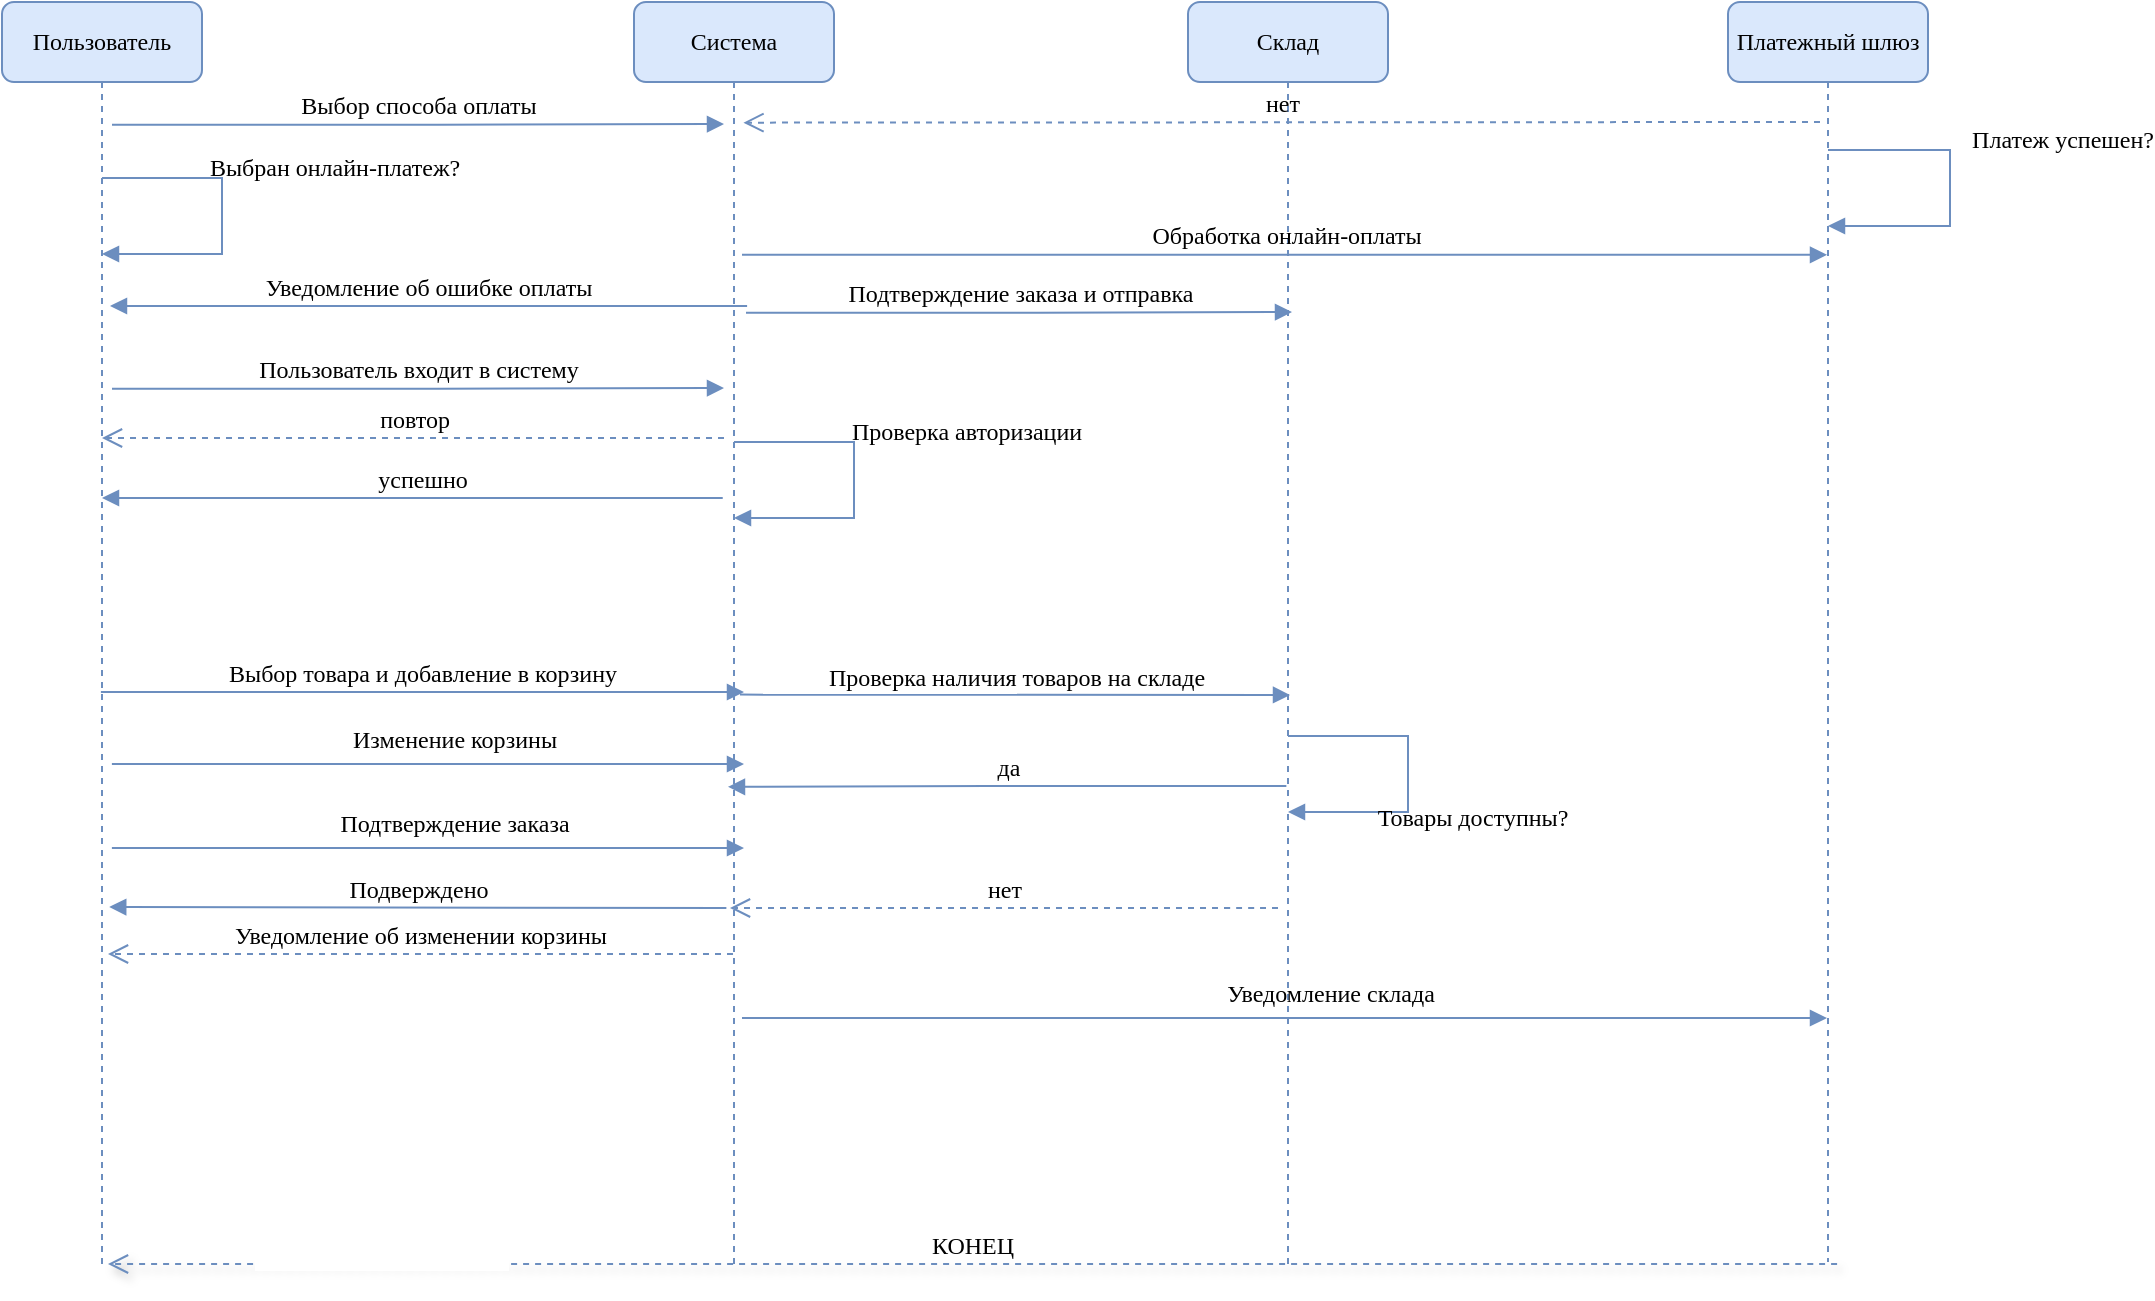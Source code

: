 <mxfile version="25.0.3">
  <diagram name="Страница — 1" id="XH2O2dO6xaTBt7mQX8lJ">
    <mxGraphModel dx="1978" dy="663" grid="0" gridSize="10" guides="1" tooltips="1" connect="1" arrows="1" fold="1" page="0" pageScale="1" pageWidth="827" pageHeight="1169" math="0" shadow="0">
      <root>
        <mxCell id="0" />
        <mxCell id="1" parent="0" />
        <mxCell id="y93zuegSAKAwOxj-r-2s-1" value="Система" style="shape=umlLifeline;perimeter=lifelinePerimeter;whiteSpace=wrap;html=1;container=1;collapsible=0;recursiveResize=0;outlineConnect=0;rounded=1;shadow=0;comic=0;labelBackgroundColor=none;strokeWidth=1;fontFamily=Verdana;fontSize=12;align=center;fillColor=#dae8fc;strokeColor=#6c8ebf;" vertex="1" parent="1">
          <mxGeometry x="295" y="80" width="100" height="631" as="geometry" />
        </mxCell>
        <mxCell id="y93zuegSAKAwOxj-r-2s-3" value="успешно" style="html=1;verticalAlign=bottom;endArrow=block;labelBackgroundColor=none;fontFamily=Verdana;fontSize=12;edgeStyle=elbowEdgeStyle;elbow=vertical;fillColor=#dae8fc;strokeColor=#6c8ebf;" edge="1" parent="y93zuegSAKAwOxj-r-2s-1" target="y93zuegSAKAwOxj-r-2s-20">
          <mxGeometry x="0.318" relative="1" as="geometry">
            <mxPoint x="-105" y="248" as="sourcePoint" />
            <mxPoint x="104" y="248" as="targetPoint" />
            <Array as="points">
              <mxPoint x="49" y="248" />
            </Array>
            <mxPoint as="offset" />
          </mxGeometry>
        </mxCell>
        <mxCell id="y93zuegSAKAwOxj-r-2s-4" value="повтор" style="html=1;verticalAlign=bottom;endArrow=open;dashed=1;endSize=8;labelBackgroundColor=none;fontFamily=Verdana;fontSize=12;edgeStyle=elbowEdgeStyle;elbow=vertical;fillColor=#dae8fc;strokeColor=#6c8ebf;" edge="1" parent="y93zuegSAKAwOxj-r-2s-1" target="y93zuegSAKAwOxj-r-2s-20">
          <mxGeometry relative="1" as="geometry">
            <mxPoint x="-85" y="218" as="targetPoint" />
            <Array as="points">
              <mxPoint x="-10" y="218" />
              <mxPoint x="20" y="218" />
            </Array>
            <mxPoint x="45" y="218" as="sourcePoint" />
          </mxGeometry>
        </mxCell>
        <mxCell id="y93zuegSAKAwOxj-r-2s-7" value="Пользователь входит в систему" style="html=1;verticalAlign=bottom;endArrow=block;entryX=0;entryY=0;labelBackgroundColor=none;fontFamily=Verdana;fontSize=12;edgeStyle=elbowEdgeStyle;elbow=horizontal;fillColor=#dae8fc;strokeColor=#6c8ebf;" edge="1" parent="y93zuegSAKAwOxj-r-2s-1">
          <mxGeometry relative="1" as="geometry">
            <mxPoint x="-261" y="193.421" as="sourcePoint" />
            <mxPoint x="45" y="193.0" as="targetPoint" />
          </mxGeometry>
        </mxCell>
        <mxCell id="y93zuegSAKAwOxj-r-2s-9" value="Подтверждение заказа" style="html=1;verticalAlign=bottom;endArrow=block;labelBackgroundColor=none;fontFamily=Verdana;fontSize=12;edgeStyle=elbowEdgeStyle;elbow=vertical;fillColor=#dae8fc;strokeColor=#6c8ebf;" edge="1" parent="y93zuegSAKAwOxj-r-2s-1">
          <mxGeometry x="0.086" y="3" relative="1" as="geometry">
            <mxPoint x="-261.053" y="423" as="sourcePoint" />
            <mxPoint x="55" y="423" as="targetPoint" />
            <Array as="points">
              <mxPoint x="-17.5" y="423" />
            </Array>
            <mxPoint as="offset" />
          </mxGeometry>
        </mxCell>
        <mxCell id="y93zuegSAKAwOxj-r-2s-10" value=" Изменение корзины" style="html=1;verticalAlign=bottom;endArrow=block;labelBackgroundColor=none;fontFamily=Verdana;fontSize=12;edgeStyle=elbowEdgeStyle;elbow=vertical;fillColor=#dae8fc;strokeColor=#6c8ebf;" edge="1" parent="y93zuegSAKAwOxj-r-2s-1">
          <mxGeometry x="0.086" y="3" relative="1" as="geometry">
            <mxPoint x="-261.053" y="381" as="sourcePoint" />
            <mxPoint x="55" y="381" as="targetPoint" />
            <Array as="points">
              <mxPoint x="-17.5" y="381" />
            </Array>
            <mxPoint as="offset" />
          </mxGeometry>
        </mxCell>
        <mxCell id="y93zuegSAKAwOxj-r-2s-12" value="Склад" style="shape=umlLifeline;perimeter=lifelinePerimeter;whiteSpace=wrap;html=1;container=1;collapsible=0;recursiveResize=0;outlineConnect=0;rounded=1;shadow=0;comic=0;labelBackgroundColor=none;strokeWidth=1;fontFamily=Verdana;fontSize=12;align=center;fillColor=#dae8fc;strokeColor=#6c8ebf;" vertex="1" parent="1">
          <mxGeometry x="572" y="80" width="100" height="631" as="geometry" />
        </mxCell>
        <mxCell id="y93zuegSAKAwOxj-r-2s-15" value="Подтверждение заказа и отправка" style="html=1;verticalAlign=bottom;endArrow=block;labelBackgroundColor=none;fontFamily=Verdana;fontSize=12;edgeStyle=elbowEdgeStyle;elbow=horizontal;fillColor=#dae8fc;strokeColor=#6c8ebf;" edge="1" parent="y93zuegSAKAwOxj-r-2s-12">
          <mxGeometry relative="1" as="geometry">
            <mxPoint x="-221" y="155.421" as="sourcePoint" />
            <mxPoint x="52" y="155" as="targetPoint" />
          </mxGeometry>
        </mxCell>
        <mxCell id="y93zuegSAKAwOxj-r-2s-16" value="Уведомление склада" style="html=1;verticalAlign=bottom;endArrow=block;labelBackgroundColor=none;fontFamily=Verdana;fontSize=12;edgeStyle=elbowEdgeStyle;elbow=vertical;fillColor=#dae8fc;strokeColor=#6c8ebf;" edge="1" parent="y93zuegSAKAwOxj-r-2s-12" target="y93zuegSAKAwOxj-r-2s-17">
          <mxGeometry x="0.086" y="3" relative="1" as="geometry">
            <mxPoint x="-223.003" y="508" as="sourcePoint" />
            <mxPoint x="93.05" y="508" as="targetPoint" />
            <Array as="points">
              <mxPoint x="20.55" y="508" />
            </Array>
            <mxPoint as="offset" />
          </mxGeometry>
        </mxCell>
        <mxCell id="y93zuegSAKAwOxj-r-2s-17" value="Платежный шлюз" style="shape=umlLifeline;perimeter=lifelinePerimeter;whiteSpace=wrap;html=1;container=1;collapsible=0;recursiveResize=0;outlineConnect=0;rounded=1;shadow=0;comic=0;labelBackgroundColor=none;strokeWidth=1;fontFamily=Verdana;fontSize=12;align=center;fillColor=#dae8fc;strokeColor=#6c8ebf;" vertex="1" parent="1">
          <mxGeometry x="842" y="80" width="100" height="630" as="geometry" />
        </mxCell>
        <mxCell id="y93zuegSAKAwOxj-r-2s-20" value="Пользователь" style="shape=umlLifeline;perimeter=lifelinePerimeter;whiteSpace=wrap;html=1;container=1;collapsible=0;recursiveResize=0;outlineConnect=0;rounded=1;shadow=0;comic=0;labelBackgroundColor=none;strokeWidth=1;fontFamily=Verdana;fontSize=12;align=center;fillColor=#dae8fc;strokeColor=#6c8ebf;" vertex="1" parent="1">
          <mxGeometry x="-21" y="80" width="100" height="632" as="geometry" />
        </mxCell>
        <mxCell id="y93zuegSAKAwOxj-r-2s-23" value="Проверка наличия товаров на складе" style="html=1;verticalAlign=bottom;endArrow=block;labelBackgroundColor=none;fontFamily=Verdana;fontSize=12;edgeStyle=elbowEdgeStyle;elbow=vertical;fillColor=#dae8fc;strokeColor=#6c8ebf;exitX=0.65;exitY=0.605;exitDx=0;exitDy=0;exitPerimeter=0;" edge="1" parent="1">
          <mxGeometry x="0.003" relative="1" as="geometry">
            <mxPoint x="348" y="426.305" as="sourcePoint" />
            <mxPoint x="623.0" y="426.257" as="targetPoint" />
            <mxPoint as="offset" />
          </mxGeometry>
        </mxCell>
        <mxCell id="y93zuegSAKAwOxj-r-2s-24" value="нет" style="html=1;verticalAlign=bottom;endArrow=open;dashed=1;endSize=8;labelBackgroundColor=none;fontFamily=Verdana;fontSize=12;edgeStyle=elbowEdgeStyle;elbow=horizontal;fillColor=#dae8fc;strokeColor=#6c8ebf;" edge="1" parent="1">
          <mxGeometry relative="1" as="geometry">
            <mxPoint x="343" y="533" as="targetPoint" />
            <Array as="points">
              <mxPoint x="600" y="533" />
              <mxPoint x="630" y="533" />
            </Array>
            <mxPoint x="617" y="533" as="sourcePoint" />
          </mxGeometry>
        </mxCell>
        <mxCell id="y93zuegSAKAwOxj-r-2s-25" value="да" style="html=1;verticalAlign=bottom;endArrow=block;labelBackgroundColor=none;fontFamily=Verdana;fontSize=12;edgeStyle=elbowEdgeStyle;elbow=horizontal;fillColor=#dae8fc;strokeColor=#6c8ebf;exitX=0.663;exitY=0.129;exitDx=0;exitDy=0;exitPerimeter=0;" edge="1" parent="1">
          <mxGeometry relative="1" as="geometry">
            <mxPoint x="621.18" y="471.997" as="sourcePoint" />
            <mxPoint x="341.997" y="472.418" as="targetPoint" />
          </mxGeometry>
        </mxCell>
        <mxCell id="y93zuegSAKAwOxj-r-2s-26" value="Выбор товара и добавление в корзину" style="html=1;verticalAlign=bottom;endArrow=block;labelBackgroundColor=none;fontFamily=Verdana;fontSize=12;edgeStyle=elbowEdgeStyle;elbow=vertical;fillColor=#dae8fc;strokeColor=#6c8ebf;" edge="1" parent="1">
          <mxGeometry relative="1" as="geometry">
            <mxPoint x="28.447" y="425" as="sourcePoint" />
            <mxPoint x="350" y="425.477" as="targetPoint" />
            <Array as="points">
              <mxPoint x="354" y="425" />
            </Array>
          </mxGeometry>
        </mxCell>
        <mxCell id="y93zuegSAKAwOxj-r-2s-28" value="" style="html=1;verticalAlign=bottom;endArrow=open;dashed=1;endSize=8;labelBackgroundColor=none;fontFamily=Verdana;fontSize=12;edgeStyle=elbowEdgeStyle;elbow=horizontal;fillColor=#dae8fc;strokeColor=#6c8ebf;" edge="1" parent="1" source="y93zuegSAKAwOxj-r-2s-12">
          <mxGeometry relative="1" as="geometry">
            <mxPoint x="622" y="483" as="targetPoint" />
            <Array as="points" />
            <mxPoint x="622" y="533" as="sourcePoint" />
          </mxGeometry>
        </mxCell>
        <mxCell id="y93zuegSAKAwOxj-r-2s-29" value="Подверждено" style="html=1;verticalAlign=bottom;endArrow=block;labelBackgroundColor=none;fontFamily=Verdana;fontSize=12;edgeStyle=elbowEdgeStyle;elbow=vertical;exitX=0.663;exitY=0.129;exitDx=0;exitDy=0;exitPerimeter=0;entryX=0.862;entryY=0.792;entryDx=0;entryDy=0;entryPerimeter=0;fillColor=#dae8fc;strokeColor=#6c8ebf;" edge="1" parent="1">
          <mxGeometry relative="1" as="geometry">
            <mxPoint x="341.18" y="532.997" as="sourcePoint" />
            <mxPoint x="32.62" y="532.248" as="targetPoint" />
          </mxGeometry>
        </mxCell>
        <mxCell id="y93zuegSAKAwOxj-r-2s-30" value="Уведомление об изменении корзины" style="html=1;verticalAlign=bottom;endArrow=open;dashed=1;endSize=8;labelBackgroundColor=none;fontFamily=Verdana;fontSize=12;edgeStyle=elbowEdgeStyle;elbow=horizontal;fillColor=#dae8fc;strokeColor=#6c8ebf;" edge="1" parent="1" source="y93zuegSAKAwOxj-r-2s-1">
          <mxGeometry relative="1" as="geometry">
            <mxPoint x="32" y="556" as="targetPoint" />
            <Array as="points">
              <mxPoint x="289" y="556" />
              <mxPoint x="319" y="556" />
            </Array>
            <mxPoint x="306" y="556" as="sourcePoint" />
          </mxGeometry>
        </mxCell>
        <mxCell id="y93zuegSAKAwOxj-r-2s-31" value="Выбор способа оплаты" style="html=1;verticalAlign=bottom;endArrow=block;entryX=0;entryY=0;labelBackgroundColor=none;fontFamily=Verdana;fontSize=12;edgeStyle=elbowEdgeStyle;elbow=horizontal;fillColor=#dae8fc;strokeColor=#6c8ebf;" edge="1" parent="1">
          <mxGeometry relative="1" as="geometry">
            <mxPoint x="34" y="141.421" as="sourcePoint" />
            <mxPoint x="340" y="141.0" as="targetPoint" />
          </mxGeometry>
        </mxCell>
        <mxCell id="y93zuegSAKAwOxj-r-2s-32" value="Обработка онлайн-оплаты" style="html=1;verticalAlign=bottom;endArrow=block;labelBackgroundColor=none;fontFamily=Verdana;fontSize=12;edgeStyle=elbowEdgeStyle;elbow=horizontal;fillColor=#dae8fc;strokeColor=#6c8ebf;" edge="1" parent="1" target="y93zuegSAKAwOxj-r-2s-17">
          <mxGeometry relative="1" as="geometry">
            <mxPoint x="349" y="206.421" as="sourcePoint" />
            <mxPoint x="655" y="206.0" as="targetPoint" />
            <Array as="points">
              <mxPoint x="857" y="206" />
            </Array>
          </mxGeometry>
        </mxCell>
        <mxCell id="y93zuegSAKAwOxj-r-2s-33" value="Платеж успешен?" style="html=1;verticalAlign=bottom;endArrow=block;labelBackgroundColor=none;fontFamily=Verdana;fontSize=12;elbow=vertical;edgeStyle=orthogonalEdgeStyle;curved=0;fillColor=#dae8fc;strokeColor=#6c8ebf;rounded=0;" edge="1" parent="1" source="y93zuegSAKAwOxj-r-2s-17" target="y93zuegSAKAwOxj-r-2s-17">
          <mxGeometry x="-0.189" y="56" relative="1" as="geometry">
            <mxPoint x="898" y="154" as="sourcePoint" />
            <mxPoint x="903" y="192" as="targetPoint" />
            <Array as="points">
              <mxPoint x="953" y="154" />
              <mxPoint x="953" y="192" />
            </Array>
            <mxPoint as="offset" />
          </mxGeometry>
        </mxCell>
        <mxCell id="y93zuegSAKAwOxj-r-2s-34" value="нет" style="html=1;verticalAlign=bottom;endArrow=open;dashed=1;endSize=8;labelBackgroundColor=none;fontFamily=Verdana;fontSize=12;elbow=horizontal;entryX=0.973;entryY=0.012;entryDx=0;entryDy=0;entryPerimeter=0;fillColor=#dae8fc;strokeColor=#6c8ebf;" edge="1" parent="1">
          <mxGeometry relative="1" as="geometry">
            <mxPoint x="349.73" y="140.32" as="targetPoint" />
            <mxPoint x="888" y="140" as="sourcePoint" />
          </mxGeometry>
        </mxCell>
        <mxCell id="y93zuegSAKAwOxj-r-2s-35" value="Уведомление об ошибке оплаты" style="html=1;verticalAlign=bottom;endArrow=block;labelBackgroundColor=none;fontFamily=Verdana;fontSize=12;edgeStyle=elbowEdgeStyle;elbow=vertical;exitX=1.155;exitY=0.846;exitDx=0;exitDy=0;exitPerimeter=0;fillColor=#dae8fc;strokeColor=#6c8ebf;" edge="1" parent="1">
          <mxGeometry relative="1" as="geometry">
            <mxPoint x="351.55" y="232.06" as="sourcePoint" />
            <mxPoint x="33" y="232" as="targetPoint" />
          </mxGeometry>
        </mxCell>
        <mxCell id="y93zuegSAKAwOxj-r-2s-36" value="КОНЕЦ" style="html=1;verticalAlign=bottom;endArrow=open;dashed=1;endSize=8;labelBackgroundColor=none;fontFamily=Verdana;fontSize=12;edgeStyle=elbowEdgeStyle;elbow=horizontal;fillColor=#dae8fc;strokeColor=#6c8ebf;shadow=1;" edge="1" parent="1">
          <mxGeometry relative="1" as="geometry">
            <mxPoint x="31.997" y="711" as="targetPoint" />
            <Array as="points">
              <mxPoint x="879.55" y="711" />
              <mxPoint x="909.55" y="711" />
            </Array>
            <mxPoint x="896.55" y="711" as="sourcePoint" />
          </mxGeometry>
        </mxCell>
        <mxCell id="y93zuegSAKAwOxj-r-2s-22" value="Выбран онлайн-платеж?" style="html=1;verticalAlign=bottom;endArrow=block;labelBackgroundColor=none;fontFamily=Verdana;fontSize=12;elbow=vertical;edgeStyle=orthogonalEdgeStyle;curved=0;fillColor=#dae8fc;strokeColor=#6c8ebf;rounded=0;" edge="1" parent="1" source="y93zuegSAKAwOxj-r-2s-20" target="y93zuegSAKAwOxj-r-2s-20">
          <mxGeometry x="-0.189" y="56" relative="1" as="geometry">
            <mxPoint x="34" y="168" as="sourcePoint" />
            <mxPoint x="39" y="206" as="targetPoint" />
            <Array as="points">
              <mxPoint x="89" y="168" />
              <mxPoint x="89" y="206" />
            </Array>
            <mxPoint as="offset" />
          </mxGeometry>
        </mxCell>
        <mxCell id="y93zuegSAKAwOxj-r-2s-6" value="Проверка авторизации" style="html=1;verticalAlign=bottom;endArrow=block;labelBackgroundColor=none;fontFamily=Verdana;fontSize=12;elbow=vertical;edgeStyle=orthogonalEdgeStyle;curved=0;fillColor=#dae8fc;strokeColor=#6c8ebf;rounded=0;" edge="1" parent="1" source="y93zuegSAKAwOxj-r-2s-1" target="y93zuegSAKAwOxj-r-2s-1">
          <mxGeometry x="-0.189" y="56" relative="1" as="geometry">
            <mxPoint x="350" y="300" as="sourcePoint" />
            <mxPoint x="355" y="338" as="targetPoint" />
            <Array as="points">
              <mxPoint x="405" y="300" />
              <mxPoint x="405" y="338" />
            </Array>
            <mxPoint as="offset" />
          </mxGeometry>
        </mxCell>
        <mxCell id="y93zuegSAKAwOxj-r-2s-13" value="Товары доступны?" style="html=1;verticalAlign=bottom;endArrow=block;labelBackgroundColor=none;fontFamily=Verdana;fontSize=12;elbow=vertical;edgeStyle=orthogonalEdgeStyle;curved=0;fillColor=#dae8fc;strokeColor=#6c8ebf;rounded=0;" edge="1" parent="1" source="y93zuegSAKAwOxj-r-2s-12" target="y93zuegSAKAwOxj-r-2s-12">
          <mxGeometry x="0.3" y="38" relative="1" as="geometry">
            <mxPoint x="627" y="447" as="sourcePoint" />
            <mxPoint x="632" y="485" as="targetPoint" />
            <Array as="points">
              <mxPoint x="682" y="447" />
              <mxPoint x="682" y="485" />
            </Array>
            <mxPoint x="36" y="-26" as="offset" />
          </mxGeometry>
        </mxCell>
      </root>
    </mxGraphModel>
  </diagram>
</mxfile>
